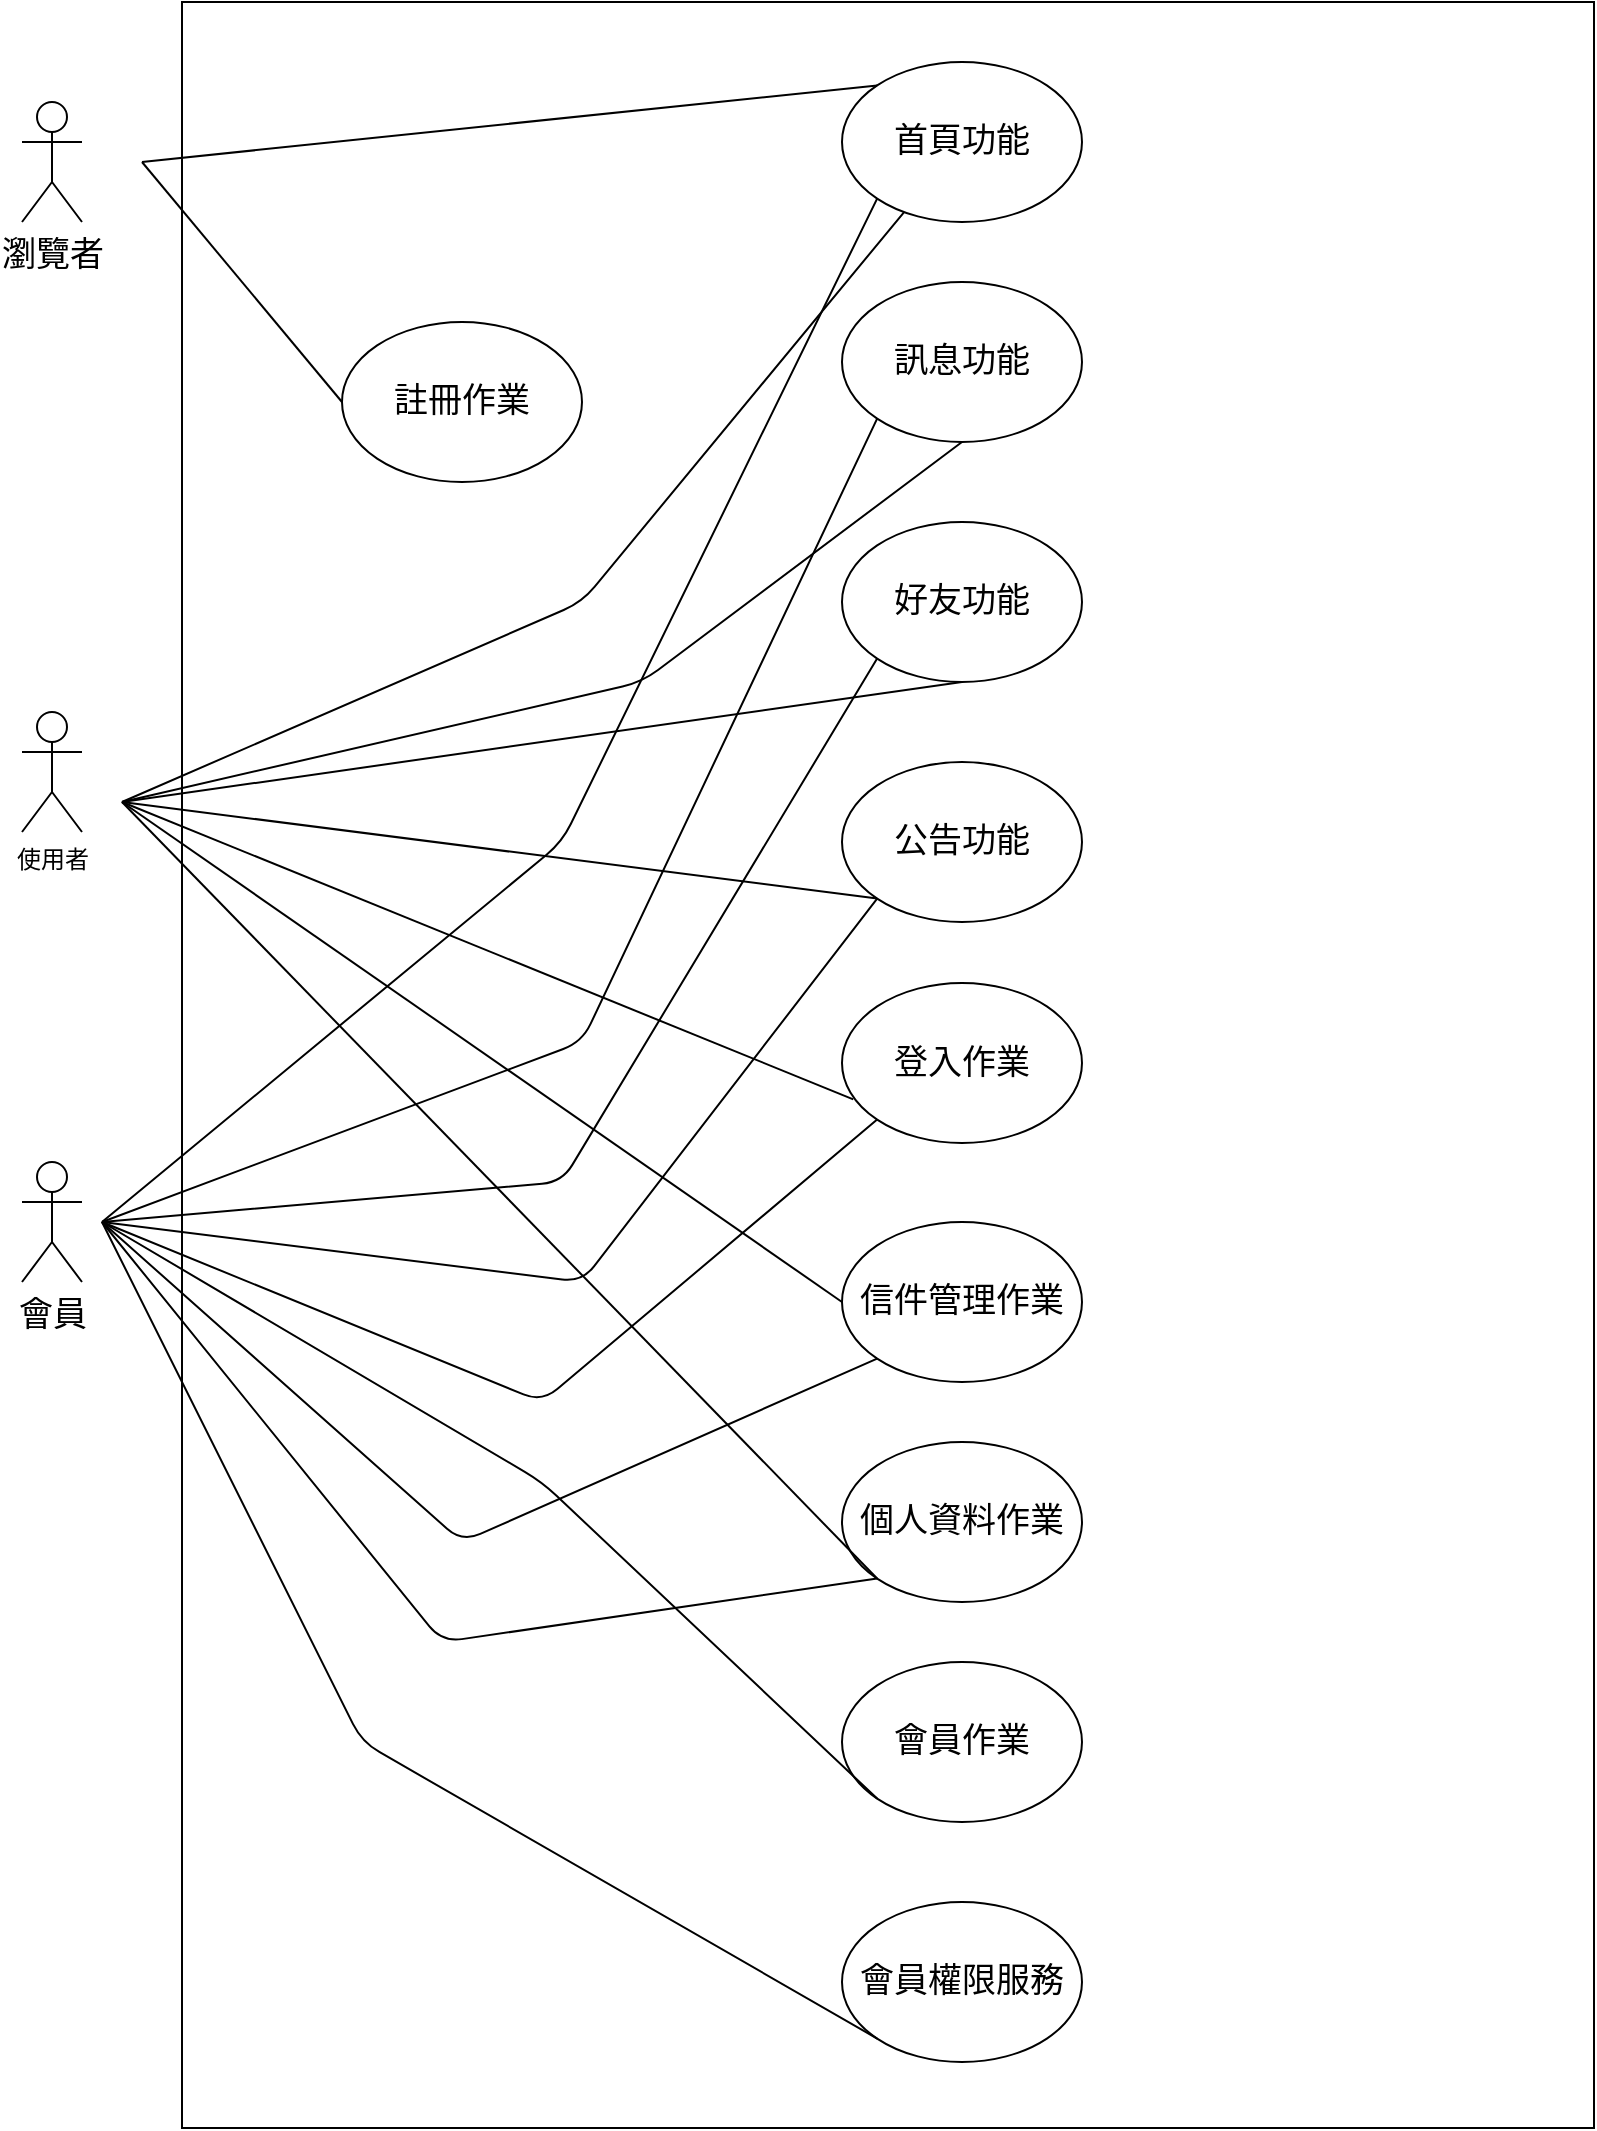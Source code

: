 <mxfile>
    <diagram id="1fS4cnMCGBPb0d2lwQTh" name="第1頁">
        <mxGraphModel dx="1835" dy="798" grid="1" gridSize="10" guides="1" tooltips="1" connect="1" arrows="1" fold="1" page="1" pageScale="1" pageWidth="827" pageHeight="1169" math="0" shadow="0">
            <root>
                <mxCell id="0"/>
                <mxCell id="1" parent="0"/>
                <mxCell id="47" value="使用者" style="shape=umlActor;verticalLabelPosition=bottom;verticalAlign=top;html=1;strokeWidth=1;perimeterSpacing=0;" vertex="1" parent="1">
                    <mxGeometry x="40" y="525" width="30" height="60" as="geometry"/>
                </mxCell>
                <mxCell id="54" value="" style="whiteSpace=wrap;html=1;aspect=fixed;" vertex="1" parent="1">
                    <mxGeometry x="120" y="170" width="706" height="1063" as="geometry"/>
                </mxCell>
                <mxCell id="55" value="&lt;font style=&quot;font-size: 17px&quot;&gt;註冊作業&lt;/font&gt;" style="ellipse;whiteSpace=wrap;html=1;" vertex="1" parent="1">
                    <mxGeometry x="200" y="330" width="120" height="80" as="geometry"/>
                </mxCell>
                <mxCell id="59" value="訊息功能" style="ellipse;whiteSpace=wrap;html=1;fontSize=17;strokeWidth=1;" vertex="1" parent="1">
                    <mxGeometry x="450" y="310" width="120" height="80" as="geometry"/>
                </mxCell>
                <mxCell id="60" value="好友功能" style="ellipse;whiteSpace=wrap;html=1;fontSize=17;strokeWidth=1;" vertex="1" parent="1">
                    <mxGeometry x="450" y="430" width="120" height="80" as="geometry"/>
                </mxCell>
                <mxCell id="62" value="公告功能" style="ellipse;whiteSpace=wrap;html=1;fontSize=17;strokeWidth=1;" vertex="1" parent="1">
                    <mxGeometry x="450" y="550" width="120" height="80" as="geometry"/>
                </mxCell>
                <mxCell id="64" value="首頁功能" style="ellipse;whiteSpace=wrap;html=1;fontSize=17;strokeWidth=1;" vertex="1" parent="1">
                    <mxGeometry x="450" y="200" width="120" height="80" as="geometry"/>
                </mxCell>
                <mxCell id="67" value="瀏覽者" style="shape=umlActor;verticalLabelPosition=bottom;verticalAlign=top;html=1;outlineConnect=0;fontSize=17;strokeWidth=1;" vertex="1" parent="1">
                    <mxGeometry x="40" y="220" width="30" height="60" as="geometry"/>
                </mxCell>
                <mxCell id="71" value="" style="endArrow=none;html=1;fontSize=17;entryX=0;entryY=0;entryDx=0;entryDy=0;" edge="1" parent="1" target="64">
                    <mxGeometry width="50" height="50" relative="1" as="geometry">
                        <mxPoint x="100" y="250" as="sourcePoint"/>
                        <mxPoint x="320" y="320" as="targetPoint"/>
                    </mxGeometry>
                </mxCell>
                <mxCell id="72" value="" style="endArrow=none;html=1;fontSize=17;entryX=0;entryY=0.5;entryDx=0;entryDy=0;" edge="1" parent="1" target="55">
                    <mxGeometry width="50" height="50" relative="1" as="geometry">
                        <mxPoint x="100" y="250" as="sourcePoint"/>
                        <mxPoint x="170" y="330" as="targetPoint"/>
                    </mxGeometry>
                </mxCell>
                <mxCell id="73" value="" style="endArrow=none;html=1;fontSize=17;" edge="1" parent="1" target="64">
                    <mxGeometry width="50" height="50" relative="1" as="geometry">
                        <mxPoint x="90" y="570" as="sourcePoint"/>
                        <mxPoint x="320" y="480" as="targetPoint"/>
                        <Array as="points">
                            <mxPoint x="320" y="470"/>
                        </Array>
                    </mxGeometry>
                </mxCell>
                <mxCell id="77" value="個人資料作業" style="ellipse;whiteSpace=wrap;html=1;fontSize=17;strokeWidth=1;" vertex="1" parent="1">
                    <mxGeometry x="450" y="890" width="120" height="80" as="geometry"/>
                </mxCell>
                <mxCell id="78" value="會員" style="shape=umlActor;verticalLabelPosition=bottom;verticalAlign=top;html=1;outlineConnect=0;fontSize=17;strokeWidth=1;" vertex="1" parent="1">
                    <mxGeometry x="40" y="750" width="30" height="60" as="geometry"/>
                </mxCell>
                <mxCell id="83" value="信件管理作業" style="ellipse;whiteSpace=wrap;html=1;fontSize=17;strokeWidth=1;" vertex="1" parent="1">
                    <mxGeometry x="450" y="780" width="120" height="80" as="geometry"/>
                </mxCell>
                <mxCell id="84" value="會員作業" style="ellipse;whiteSpace=wrap;html=1;fontSize=17;strokeWidth=1;" vertex="1" parent="1">
                    <mxGeometry x="450" y="1000" width="120" height="80" as="geometry"/>
                </mxCell>
                <mxCell id="85" value="登入作業" style="ellipse;whiteSpace=wrap;html=1;fontSize=17;strokeWidth=1;" vertex="1" parent="1">
                    <mxGeometry x="450" y="660.5" width="120" height="80" as="geometry"/>
                </mxCell>
                <mxCell id="87" value="會員權限服務" style="ellipse;whiteSpace=wrap;html=1;fontSize=17;strokeWidth=1;" vertex="1" parent="1">
                    <mxGeometry x="450" y="1120" width="120" height="80" as="geometry"/>
                </mxCell>
                <mxCell id="88" value="" style="endArrow=none;html=1;fontSize=17;entryX=0.5;entryY=1;entryDx=0;entryDy=0;" edge="1" parent="1" target="59">
                    <mxGeometry width="50" height="50" relative="1" as="geometry">
                        <mxPoint x="90" y="570" as="sourcePoint"/>
                        <mxPoint x="120" y="650" as="targetPoint"/>
                        <Array as="points">
                            <mxPoint x="350" y="510"/>
                        </Array>
                    </mxGeometry>
                </mxCell>
                <mxCell id="89" value="" style="endArrow=none;html=1;fontSize=17;entryX=0.5;entryY=1;entryDx=0;entryDy=0;" edge="1" parent="1" target="60">
                    <mxGeometry width="50" height="50" relative="1" as="geometry">
                        <mxPoint x="90" y="570" as="sourcePoint"/>
                        <mxPoint x="130" y="470" as="targetPoint"/>
                    </mxGeometry>
                </mxCell>
                <mxCell id="90" value="" style="endArrow=none;html=1;fontSize=17;entryX=0;entryY=1;entryDx=0;entryDy=0;" edge="1" parent="1" target="62">
                    <mxGeometry width="50" height="50" relative="1" as="geometry">
                        <mxPoint x="90" y="570" as="sourcePoint"/>
                        <mxPoint x="130" y="470" as="targetPoint"/>
                    </mxGeometry>
                </mxCell>
                <mxCell id="91" value="" style="endArrow=none;html=1;fontSize=17;entryX=0.047;entryY=0.727;entryDx=0;entryDy=0;entryPerimeter=0;" edge="1" parent="1" target="85">
                    <mxGeometry width="50" height="50" relative="1" as="geometry">
                        <mxPoint x="90" y="570" as="sourcePoint"/>
                        <mxPoint x="130" y="810" as="targetPoint"/>
                    </mxGeometry>
                </mxCell>
                <mxCell id="92" value="" style="endArrow=none;html=1;fontSize=17;entryX=0;entryY=0.5;entryDx=0;entryDy=0;" edge="1" parent="1" target="83">
                    <mxGeometry width="50" height="50" relative="1" as="geometry">
                        <mxPoint x="90" y="570" as="sourcePoint"/>
                        <mxPoint x="370" y="640" as="targetPoint"/>
                    </mxGeometry>
                </mxCell>
                <mxCell id="93" value="" style="endArrow=none;html=1;fontSize=17;entryX=0;entryY=1;entryDx=0;entryDy=0;" edge="1" parent="1" target="77">
                    <mxGeometry width="50" height="50" relative="1" as="geometry">
                        <mxPoint x="90" y="570" as="sourcePoint"/>
                        <mxPoint x="370" y="810" as="targetPoint"/>
                    </mxGeometry>
                </mxCell>
                <mxCell id="94" value="" style="endArrow=none;html=1;fontSize=17;exitX=0;exitY=1;exitDx=0;exitDy=0;" edge="1" parent="1" source="64">
                    <mxGeometry width="50" height="50" relative="1" as="geometry">
                        <mxPoint x="320" y="860" as="sourcePoint"/>
                        <mxPoint x="80" y="780" as="targetPoint"/>
                        <Array as="points">
                            <mxPoint x="310" y="590"/>
                        </Array>
                    </mxGeometry>
                </mxCell>
                <mxCell id="95" value="" style="endArrow=none;html=1;fontSize=17;entryX=0;entryY=1;entryDx=0;entryDy=0;" edge="1" parent="1" target="59">
                    <mxGeometry width="50" height="50" relative="1" as="geometry">
                        <mxPoint x="80" y="780" as="sourcePoint"/>
                        <mxPoint x="370" y="550" as="targetPoint"/>
                        <Array as="points">
                            <mxPoint x="320" y="690"/>
                        </Array>
                    </mxGeometry>
                </mxCell>
                <mxCell id="96" value="" style="endArrow=none;html=1;fontSize=17;entryX=0;entryY=1;entryDx=0;entryDy=0;" edge="1" parent="1" target="60">
                    <mxGeometry width="50" height="50" relative="1" as="geometry">
                        <mxPoint x="80" y="780" as="sourcePoint"/>
                        <mxPoint x="370" y="720" as="targetPoint"/>
                        <Array as="points">
                            <mxPoint x="310" y="760"/>
                        </Array>
                    </mxGeometry>
                </mxCell>
                <mxCell id="97" value="" style="endArrow=none;html=1;fontSize=17;entryX=0;entryY=1;entryDx=0;entryDy=0;" edge="1" parent="1" target="62">
                    <mxGeometry width="50" height="50" relative="1" as="geometry">
                        <mxPoint x="80" y="780" as="sourcePoint"/>
                        <mxPoint x="320" y="550" as="targetPoint"/>
                        <Array as="points">
                            <mxPoint x="320" y="810"/>
                        </Array>
                    </mxGeometry>
                </mxCell>
                <mxCell id="98" value="" style="endArrow=none;html=1;fontSize=17;entryX=0;entryY=1;entryDx=0;entryDy=0;" edge="1" parent="1" target="85">
                    <mxGeometry width="50" height="50" relative="1" as="geometry">
                        <mxPoint x="80" y="780" as="sourcePoint"/>
                        <mxPoint x="320" y="550" as="targetPoint"/>
                        <Array as="points">
                            <mxPoint x="300" y="870"/>
                        </Array>
                    </mxGeometry>
                </mxCell>
                <mxCell id="99" value="" style="endArrow=none;html=1;fontSize=17;entryX=0;entryY=1;entryDx=0;entryDy=0;" edge="1" parent="1" target="83">
                    <mxGeometry width="50" height="50" relative="1" as="geometry">
                        <mxPoint x="80" y="780" as="sourcePoint"/>
                        <mxPoint x="320" y="750" as="targetPoint"/>
                        <Array as="points">
                            <mxPoint x="260" y="940"/>
                        </Array>
                    </mxGeometry>
                </mxCell>
                <mxCell id="100" value="" style="endArrow=none;html=1;fontSize=17;entryX=0;entryY=1;entryDx=0;entryDy=0;" edge="1" parent="1" target="77">
                    <mxGeometry width="50" height="50" relative="1" as="geometry">
                        <mxPoint x="80" y="780" as="sourcePoint"/>
                        <mxPoint x="320" y="750" as="targetPoint"/>
                        <Array as="points">
                            <mxPoint x="250" y="990"/>
                        </Array>
                    </mxGeometry>
                </mxCell>
                <mxCell id="101" value="" style="endArrow=none;html=1;fontSize=17;entryX=0;entryY=1;entryDx=0;entryDy=0;" edge="1" parent="1" target="84">
                    <mxGeometry width="50" height="50" relative="1" as="geometry">
                        <mxPoint x="80" y="780" as="sourcePoint"/>
                        <mxPoint x="310" y="910" as="targetPoint"/>
                        <Array as="points">
                            <mxPoint x="300" y="910"/>
                        </Array>
                    </mxGeometry>
                </mxCell>
                <mxCell id="102" value="" style="endArrow=none;html=1;fontSize=17;entryX=0;entryY=1;entryDx=0;entryDy=0;" edge="1" parent="1" target="87">
                    <mxGeometry width="50" height="50" relative="1" as="geometry">
                        <mxPoint x="80" y="780" as="sourcePoint"/>
                        <mxPoint x="310" y="910" as="targetPoint"/>
                        <Array as="points">
                            <mxPoint x="210" y="1040"/>
                        </Array>
                    </mxGeometry>
                </mxCell>
            </root>
        </mxGraphModel>
    </diagram>
</mxfile>